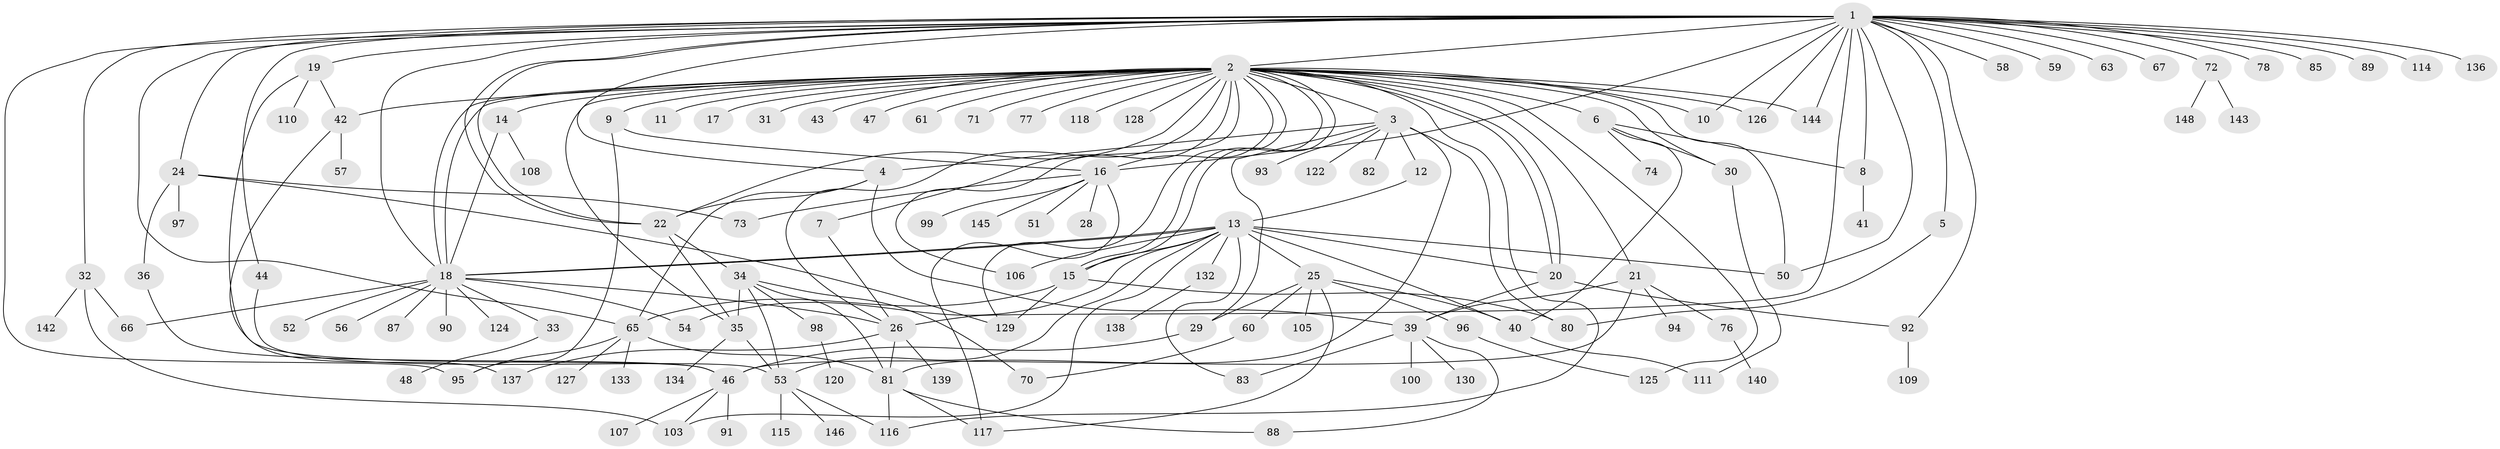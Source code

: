 // original degree distribution, {24: 0.006711409395973154, 38: 0.006711409395973154, 10: 0.013422818791946308, 6: 0.026845637583892617, 2: 0.2214765100671141, 5: 0.06040268456375839, 3: 0.12751677852348994, 1: 0.4429530201342282, 15: 0.006711409395973154, 9: 0.006711409395973154, 17: 0.006711409395973154, 4: 0.04697986577181208, 7: 0.020134228187919462, 8: 0.006711409395973154}
// Generated by graph-tools (version 1.1) at 2025/11/02/27/25 16:11:13]
// undirected, 121 vertices, 187 edges
graph export_dot {
graph [start="1"]
  node [color=gray90,style=filled];
  1 [super="+62"];
  2 [super="+86"];
  3 [super="+104"];
  4 [super="+23"];
  5;
  6 [super="+79"];
  7;
  8;
  9;
  10;
  11;
  12;
  13 [super="+37"];
  14;
  15;
  16 [super="+113"];
  17;
  18 [super="+27"];
  19;
  20;
  21 [super="+49"];
  22;
  24 [super="+149"];
  25 [super="+38"];
  26 [super="+69"];
  28;
  29 [super="+141"];
  30 [super="+131"];
  31;
  32;
  33;
  34 [super="+64"];
  35;
  36;
  39 [super="+101"];
  40 [super="+45"];
  41;
  42;
  43;
  44;
  46 [super="+55"];
  47;
  48;
  50;
  51;
  52;
  53 [super="+75"];
  54;
  56;
  57;
  58;
  59;
  60;
  61;
  63;
  65 [super="+121"];
  66;
  67 [super="+68"];
  70 [super="+147"];
  71;
  72 [super="+119"];
  73;
  74;
  76;
  77;
  78;
  80 [super="+135"];
  81 [super="+84"];
  82;
  83;
  85;
  87;
  88;
  89;
  90;
  91;
  92;
  93;
  94;
  95 [super="+102"];
  96;
  97;
  98 [super="+112"];
  99;
  100;
  103;
  105;
  106;
  107;
  108;
  109;
  110;
  111;
  114;
  115;
  116 [super="+123"];
  117;
  118;
  120;
  122;
  124;
  125;
  126;
  127;
  128;
  129;
  130;
  132;
  133;
  134;
  136;
  137;
  138;
  139;
  140;
  142;
  143;
  144;
  145;
  146;
  148;
  1 -- 2;
  1 -- 4;
  1 -- 5;
  1 -- 8;
  1 -- 18;
  1 -- 19;
  1 -- 22;
  1 -- 22;
  1 -- 24;
  1 -- 26;
  1 -- 32;
  1 -- 44;
  1 -- 50;
  1 -- 58;
  1 -- 59;
  1 -- 63;
  1 -- 72 [weight=2];
  1 -- 85;
  1 -- 89;
  1 -- 92;
  1 -- 114;
  1 -- 126;
  1 -- 136;
  1 -- 65;
  1 -- 67;
  1 -- 10;
  1 -- 78;
  1 -- 16;
  1 -- 144;
  1 -- 95;
  2 -- 3;
  2 -- 6;
  2 -- 7;
  2 -- 9;
  2 -- 10;
  2 -- 11;
  2 -- 14;
  2 -- 15;
  2 -- 15;
  2 -- 16;
  2 -- 17;
  2 -- 18;
  2 -- 18;
  2 -- 20;
  2 -- 20;
  2 -- 21;
  2 -- 22;
  2 -- 26;
  2 -- 30;
  2 -- 31;
  2 -- 35;
  2 -- 42;
  2 -- 43;
  2 -- 47;
  2 -- 50;
  2 -- 61;
  2 -- 71;
  2 -- 77;
  2 -- 106;
  2 -- 116;
  2 -- 118;
  2 -- 125;
  2 -- 126;
  2 -- 128;
  2 -- 129;
  2 -- 144;
  3 -- 4;
  3 -- 12;
  3 -- 29;
  3 -- 80;
  3 -- 82;
  3 -- 93;
  3 -- 122;
  3 -- 81;
  4 -- 22;
  4 -- 39;
  4 -- 65;
  5 -- 80;
  6 -- 8;
  6 -- 74;
  6 -- 30;
  6 -- 40;
  7 -- 26;
  8 -- 41;
  9 -- 16;
  9 -- 95;
  12 -- 13;
  13 -- 15;
  13 -- 18;
  13 -- 18;
  13 -- 20;
  13 -- 25;
  13 -- 40;
  13 -- 50;
  13 -- 53;
  13 -- 54;
  13 -- 83;
  13 -- 103;
  13 -- 106;
  13 -- 132;
  14 -- 18;
  14 -- 108;
  15 -- 129;
  15 -- 65;
  15 -- 80;
  16 -- 28;
  16 -- 51;
  16 -- 73;
  16 -- 99;
  16 -- 145;
  16 -- 117;
  18 -- 26;
  18 -- 33;
  18 -- 52;
  18 -- 54;
  18 -- 56;
  18 -- 66;
  18 -- 87;
  18 -- 90;
  18 -- 124;
  19 -- 42;
  19 -- 46;
  19 -- 110;
  20 -- 39;
  20 -- 92;
  21 -- 39;
  21 -- 76;
  21 -- 94;
  21 -- 46;
  22 -- 34;
  22 -- 35;
  24 -- 36;
  24 -- 97;
  24 -- 129;
  24 -- 73;
  25 -- 60;
  25 -- 96;
  25 -- 105;
  25 -- 117;
  25 -- 40;
  25 -- 29;
  26 -- 137;
  26 -- 139;
  26 -- 81;
  29 -- 46;
  30 -- 111;
  32 -- 66;
  32 -- 103;
  32 -- 142;
  33 -- 48;
  34 -- 53;
  34 -- 81;
  34 -- 70;
  34 -- 35;
  34 -- 98;
  35 -- 53;
  35 -- 134;
  36 -- 46;
  39 -- 83;
  39 -- 88;
  39 -- 100;
  39 -- 130;
  40 -- 111;
  42 -- 57;
  42 -- 137;
  44 -- 53;
  46 -- 91;
  46 -- 107;
  46 -- 103;
  53 -- 115;
  53 -- 146;
  53 -- 116;
  60 -- 70;
  65 -- 81;
  65 -- 95;
  65 -- 133;
  65 -- 127;
  72 -- 143;
  72 -- 148;
  76 -- 140;
  81 -- 116 [weight=2];
  81 -- 117;
  81 -- 88;
  92 -- 109;
  96 -- 125;
  98 -- 120;
  132 -- 138;
}
